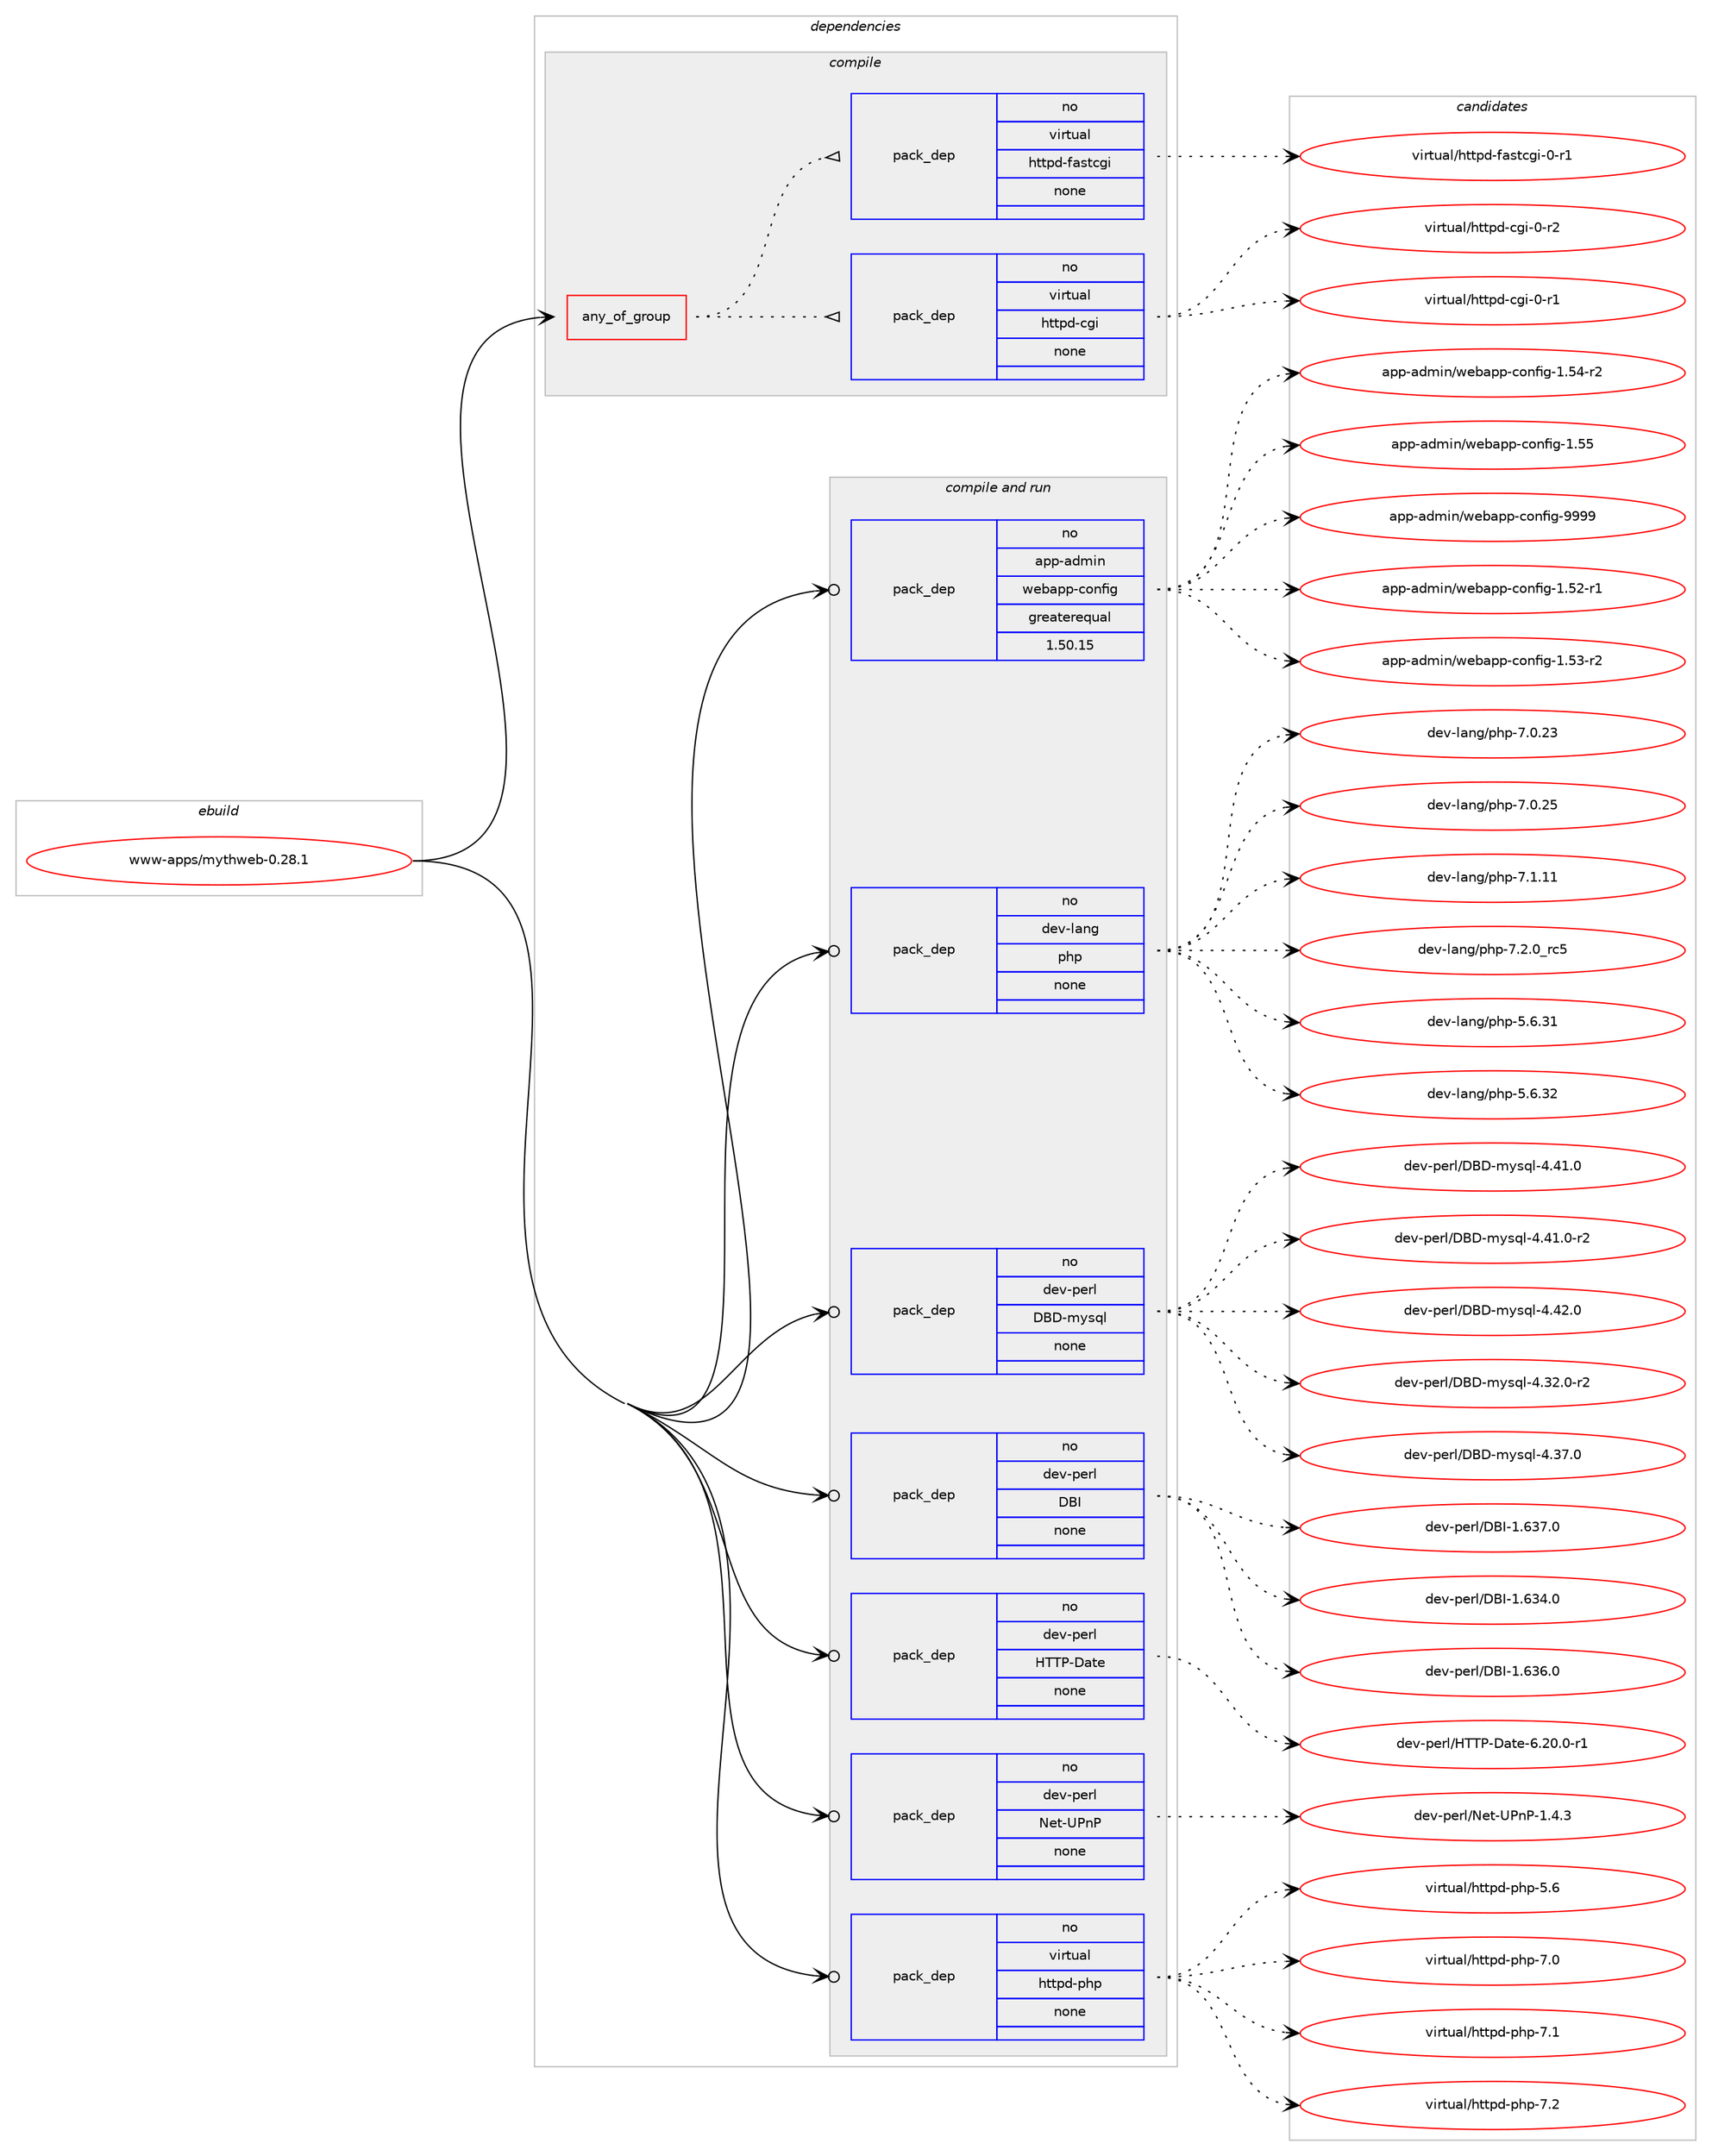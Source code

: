 digraph prolog {

# *************
# Graph options
# *************

newrank=true;
concentrate=true;
compound=true;
graph [rankdir=LR,fontname=Helvetica,fontsize=10,ranksep=1.5];#, ranksep=2.5, nodesep=0.2];
edge  [arrowhead=vee];
node  [fontname=Helvetica,fontsize=10];

# **********
# The ebuild
# **********

subgraph cluster_leftcol {
color=gray;
rank=same;
label=<<i>ebuild</i>>;
id [label="www-apps/mythweb-0.28.1", color=red, width=4, href="../www-apps/mythweb-0.28.1.svg"];
}

# ****************
# The dependencies
# ****************

subgraph cluster_midcol {
color=gray;
label=<<i>dependencies</i>>;
subgraph cluster_compile {
fillcolor="#eeeeee";
style=filled;
label=<<i>compile</i>>;
subgraph any8845 {
dependency501353 [label=<<TABLE BORDER="0" CELLBORDER="1" CELLSPACING="0" CELLPADDING="4"><TR><TD CELLPADDING="10">any_of_group</TD></TR></TABLE>>, shape=none, color=red];subgraph pack372712 {
dependency501354 [label=<<TABLE BORDER="0" CELLBORDER="1" CELLSPACING="0" CELLPADDING="4" WIDTH="220"><TR><TD ROWSPAN="6" CELLPADDING="30">pack_dep</TD></TR><TR><TD WIDTH="110">no</TD></TR><TR><TD>virtual</TD></TR><TR><TD>httpd-cgi</TD></TR><TR><TD>none</TD></TR><TR><TD></TD></TR></TABLE>>, shape=none, color=blue];
}
dependency501353:e -> dependency501354:w [weight=20,style="dotted",arrowhead="oinv"];
subgraph pack372713 {
dependency501355 [label=<<TABLE BORDER="0" CELLBORDER="1" CELLSPACING="0" CELLPADDING="4" WIDTH="220"><TR><TD ROWSPAN="6" CELLPADDING="30">pack_dep</TD></TR><TR><TD WIDTH="110">no</TD></TR><TR><TD>virtual</TD></TR><TR><TD>httpd-fastcgi</TD></TR><TR><TD>none</TD></TR><TR><TD></TD></TR></TABLE>>, shape=none, color=blue];
}
dependency501353:e -> dependency501355:w [weight=20,style="dotted",arrowhead="oinv"];
}
id:e -> dependency501353:w [weight=20,style="solid",arrowhead="vee"];
}
subgraph cluster_compileandrun {
fillcolor="#eeeeee";
style=filled;
label=<<i>compile and run</i>>;
subgraph pack372714 {
dependency501356 [label=<<TABLE BORDER="0" CELLBORDER="1" CELLSPACING="0" CELLPADDING="4" WIDTH="220"><TR><TD ROWSPAN="6" CELLPADDING="30">pack_dep</TD></TR><TR><TD WIDTH="110">no</TD></TR><TR><TD>app-admin</TD></TR><TR><TD>webapp-config</TD></TR><TR><TD>greaterequal</TD></TR><TR><TD>1.50.15</TD></TR></TABLE>>, shape=none, color=blue];
}
id:e -> dependency501356:w [weight=20,style="solid",arrowhead="odotvee"];
subgraph pack372715 {
dependency501357 [label=<<TABLE BORDER="0" CELLBORDER="1" CELLSPACING="0" CELLPADDING="4" WIDTH="220"><TR><TD ROWSPAN="6" CELLPADDING="30">pack_dep</TD></TR><TR><TD WIDTH="110">no</TD></TR><TR><TD>dev-lang</TD></TR><TR><TD>php</TD></TR><TR><TD>none</TD></TR><TR><TD></TD></TR></TABLE>>, shape=none, color=blue];
}
id:e -> dependency501357:w [weight=20,style="solid",arrowhead="odotvee"];
subgraph pack372716 {
dependency501358 [label=<<TABLE BORDER="0" CELLBORDER="1" CELLSPACING="0" CELLPADDING="4" WIDTH="220"><TR><TD ROWSPAN="6" CELLPADDING="30">pack_dep</TD></TR><TR><TD WIDTH="110">no</TD></TR><TR><TD>dev-perl</TD></TR><TR><TD>DBD-mysql</TD></TR><TR><TD>none</TD></TR><TR><TD></TD></TR></TABLE>>, shape=none, color=blue];
}
id:e -> dependency501358:w [weight=20,style="solid",arrowhead="odotvee"];
subgraph pack372717 {
dependency501359 [label=<<TABLE BORDER="0" CELLBORDER="1" CELLSPACING="0" CELLPADDING="4" WIDTH="220"><TR><TD ROWSPAN="6" CELLPADDING="30">pack_dep</TD></TR><TR><TD WIDTH="110">no</TD></TR><TR><TD>dev-perl</TD></TR><TR><TD>DBI</TD></TR><TR><TD>none</TD></TR><TR><TD></TD></TR></TABLE>>, shape=none, color=blue];
}
id:e -> dependency501359:w [weight=20,style="solid",arrowhead="odotvee"];
subgraph pack372718 {
dependency501360 [label=<<TABLE BORDER="0" CELLBORDER="1" CELLSPACING="0" CELLPADDING="4" WIDTH="220"><TR><TD ROWSPAN="6" CELLPADDING="30">pack_dep</TD></TR><TR><TD WIDTH="110">no</TD></TR><TR><TD>dev-perl</TD></TR><TR><TD>HTTP-Date</TD></TR><TR><TD>none</TD></TR><TR><TD></TD></TR></TABLE>>, shape=none, color=blue];
}
id:e -> dependency501360:w [weight=20,style="solid",arrowhead="odotvee"];
subgraph pack372719 {
dependency501361 [label=<<TABLE BORDER="0" CELLBORDER="1" CELLSPACING="0" CELLPADDING="4" WIDTH="220"><TR><TD ROWSPAN="6" CELLPADDING="30">pack_dep</TD></TR><TR><TD WIDTH="110">no</TD></TR><TR><TD>dev-perl</TD></TR><TR><TD>Net-UPnP</TD></TR><TR><TD>none</TD></TR><TR><TD></TD></TR></TABLE>>, shape=none, color=blue];
}
id:e -> dependency501361:w [weight=20,style="solid",arrowhead="odotvee"];
subgraph pack372720 {
dependency501362 [label=<<TABLE BORDER="0" CELLBORDER="1" CELLSPACING="0" CELLPADDING="4" WIDTH="220"><TR><TD ROWSPAN="6" CELLPADDING="30">pack_dep</TD></TR><TR><TD WIDTH="110">no</TD></TR><TR><TD>virtual</TD></TR><TR><TD>httpd-php</TD></TR><TR><TD>none</TD></TR><TR><TD></TD></TR></TABLE>>, shape=none, color=blue];
}
id:e -> dependency501362:w [weight=20,style="solid",arrowhead="odotvee"];
}
subgraph cluster_run {
fillcolor="#eeeeee";
style=filled;
label=<<i>run</i>>;
}
}

# **************
# The candidates
# **************

subgraph cluster_choices {
rank=same;
color=gray;
label=<<i>candidates</i>>;

subgraph choice372712 {
color=black;
nodesep=1;
choice1181051141161179710847104116116112100459910310545484511449 [label="virtual/httpd-cgi-0-r1", color=red, width=4,href="../virtual/httpd-cgi-0-r1.svg"];
choice1181051141161179710847104116116112100459910310545484511450 [label="virtual/httpd-cgi-0-r2", color=red, width=4,href="../virtual/httpd-cgi-0-r2.svg"];
dependency501354:e -> choice1181051141161179710847104116116112100459910310545484511449:w [style=dotted,weight="100"];
dependency501354:e -> choice1181051141161179710847104116116112100459910310545484511450:w [style=dotted,weight="100"];
}
subgraph choice372713 {
color=black;
nodesep=1;
choice118105114116117971084710411611611210045102971151169910310545484511449 [label="virtual/httpd-fastcgi-0-r1", color=red, width=4,href="../virtual/httpd-fastcgi-0-r1.svg"];
dependency501355:e -> choice118105114116117971084710411611611210045102971151169910310545484511449:w [style=dotted,weight="100"];
}
subgraph choice372714 {
color=black;
nodesep=1;
choice971121124597100109105110471191019897112112459911111010210510345494653504511449 [label="app-admin/webapp-config-1.52-r1", color=red, width=4,href="../app-admin/webapp-config-1.52-r1.svg"];
choice971121124597100109105110471191019897112112459911111010210510345494653514511450 [label="app-admin/webapp-config-1.53-r2", color=red, width=4,href="../app-admin/webapp-config-1.53-r2.svg"];
choice971121124597100109105110471191019897112112459911111010210510345494653524511450 [label="app-admin/webapp-config-1.54-r2", color=red, width=4,href="../app-admin/webapp-config-1.54-r2.svg"];
choice97112112459710010910511047119101989711211245991111101021051034549465353 [label="app-admin/webapp-config-1.55", color=red, width=4,href="../app-admin/webapp-config-1.55.svg"];
choice97112112459710010910511047119101989711211245991111101021051034557575757 [label="app-admin/webapp-config-9999", color=red, width=4,href="../app-admin/webapp-config-9999.svg"];
dependency501356:e -> choice971121124597100109105110471191019897112112459911111010210510345494653504511449:w [style=dotted,weight="100"];
dependency501356:e -> choice971121124597100109105110471191019897112112459911111010210510345494653514511450:w [style=dotted,weight="100"];
dependency501356:e -> choice971121124597100109105110471191019897112112459911111010210510345494653524511450:w [style=dotted,weight="100"];
dependency501356:e -> choice97112112459710010910511047119101989711211245991111101021051034549465353:w [style=dotted,weight="100"];
dependency501356:e -> choice97112112459710010910511047119101989711211245991111101021051034557575757:w [style=dotted,weight="100"];
}
subgraph choice372715 {
color=black;
nodesep=1;
choice10010111845108971101034711210411245534654465149 [label="dev-lang/php-5.6.31", color=red, width=4,href="../dev-lang/php-5.6.31.svg"];
choice10010111845108971101034711210411245534654465150 [label="dev-lang/php-5.6.32", color=red, width=4,href="../dev-lang/php-5.6.32.svg"];
choice10010111845108971101034711210411245554648465051 [label="dev-lang/php-7.0.23", color=red, width=4,href="../dev-lang/php-7.0.23.svg"];
choice10010111845108971101034711210411245554648465053 [label="dev-lang/php-7.0.25", color=red, width=4,href="../dev-lang/php-7.0.25.svg"];
choice10010111845108971101034711210411245554649464949 [label="dev-lang/php-7.1.11", color=red, width=4,href="../dev-lang/php-7.1.11.svg"];
choice100101118451089711010347112104112455546504648951149953 [label="dev-lang/php-7.2.0_rc5", color=red, width=4,href="../dev-lang/php-7.2.0_rc5.svg"];
dependency501357:e -> choice10010111845108971101034711210411245534654465149:w [style=dotted,weight="100"];
dependency501357:e -> choice10010111845108971101034711210411245534654465150:w [style=dotted,weight="100"];
dependency501357:e -> choice10010111845108971101034711210411245554648465051:w [style=dotted,weight="100"];
dependency501357:e -> choice10010111845108971101034711210411245554648465053:w [style=dotted,weight="100"];
dependency501357:e -> choice10010111845108971101034711210411245554649464949:w [style=dotted,weight="100"];
dependency501357:e -> choice100101118451089711010347112104112455546504648951149953:w [style=dotted,weight="100"];
}
subgraph choice372716 {
color=black;
nodesep=1;
choice100101118451121011141084768666845109121115113108455246515046484511450 [label="dev-perl/DBD-mysql-4.32.0-r2", color=red, width=4,href="../dev-perl/DBD-mysql-4.32.0-r2.svg"];
choice10010111845112101114108476866684510912111511310845524651554648 [label="dev-perl/DBD-mysql-4.37.0", color=red, width=4,href="../dev-perl/DBD-mysql-4.37.0.svg"];
choice10010111845112101114108476866684510912111511310845524652494648 [label="dev-perl/DBD-mysql-4.41.0", color=red, width=4,href="../dev-perl/DBD-mysql-4.41.0.svg"];
choice100101118451121011141084768666845109121115113108455246524946484511450 [label="dev-perl/DBD-mysql-4.41.0-r2", color=red, width=4,href="../dev-perl/DBD-mysql-4.41.0-r2.svg"];
choice10010111845112101114108476866684510912111511310845524652504648 [label="dev-perl/DBD-mysql-4.42.0", color=red, width=4,href="../dev-perl/DBD-mysql-4.42.0.svg"];
dependency501358:e -> choice100101118451121011141084768666845109121115113108455246515046484511450:w [style=dotted,weight="100"];
dependency501358:e -> choice10010111845112101114108476866684510912111511310845524651554648:w [style=dotted,weight="100"];
dependency501358:e -> choice10010111845112101114108476866684510912111511310845524652494648:w [style=dotted,weight="100"];
dependency501358:e -> choice100101118451121011141084768666845109121115113108455246524946484511450:w [style=dotted,weight="100"];
dependency501358:e -> choice10010111845112101114108476866684510912111511310845524652504648:w [style=dotted,weight="100"];
}
subgraph choice372717 {
color=black;
nodesep=1;
choice10010111845112101114108476866734549465451524648 [label="dev-perl/DBI-1.634.0", color=red, width=4,href="../dev-perl/DBI-1.634.0.svg"];
choice10010111845112101114108476866734549465451544648 [label="dev-perl/DBI-1.636.0", color=red, width=4,href="../dev-perl/DBI-1.636.0.svg"];
choice10010111845112101114108476866734549465451554648 [label="dev-perl/DBI-1.637.0", color=red, width=4,href="../dev-perl/DBI-1.637.0.svg"];
dependency501359:e -> choice10010111845112101114108476866734549465451524648:w [style=dotted,weight="100"];
dependency501359:e -> choice10010111845112101114108476866734549465451544648:w [style=dotted,weight="100"];
dependency501359:e -> choice10010111845112101114108476866734549465451554648:w [style=dotted,weight="100"];
}
subgraph choice372718 {
color=black;
nodesep=1;
choice100101118451121011141084772848480456897116101455446504846484511449 [label="dev-perl/HTTP-Date-6.20.0-r1", color=red, width=4,href="../dev-perl/HTTP-Date-6.20.0-r1.svg"];
dependency501360:e -> choice100101118451121011141084772848480456897116101455446504846484511449:w [style=dotted,weight="100"];
}
subgraph choice372719 {
color=black;
nodesep=1;
choice10010111845112101114108477810111645858011080454946524651 [label="dev-perl/Net-UPnP-1.4.3", color=red, width=4,href="../dev-perl/Net-UPnP-1.4.3.svg"];
dependency501361:e -> choice10010111845112101114108477810111645858011080454946524651:w [style=dotted,weight="100"];
}
subgraph choice372720 {
color=black;
nodesep=1;
choice11810511411611797108471041161161121004511210411245534654 [label="virtual/httpd-php-5.6", color=red, width=4,href="../virtual/httpd-php-5.6.svg"];
choice11810511411611797108471041161161121004511210411245554648 [label="virtual/httpd-php-7.0", color=red, width=4,href="../virtual/httpd-php-7.0.svg"];
choice11810511411611797108471041161161121004511210411245554649 [label="virtual/httpd-php-7.1", color=red, width=4,href="../virtual/httpd-php-7.1.svg"];
choice11810511411611797108471041161161121004511210411245554650 [label="virtual/httpd-php-7.2", color=red, width=4,href="../virtual/httpd-php-7.2.svg"];
dependency501362:e -> choice11810511411611797108471041161161121004511210411245534654:w [style=dotted,weight="100"];
dependency501362:e -> choice11810511411611797108471041161161121004511210411245554648:w [style=dotted,weight="100"];
dependency501362:e -> choice11810511411611797108471041161161121004511210411245554649:w [style=dotted,weight="100"];
dependency501362:e -> choice11810511411611797108471041161161121004511210411245554650:w [style=dotted,weight="100"];
}
}

}
